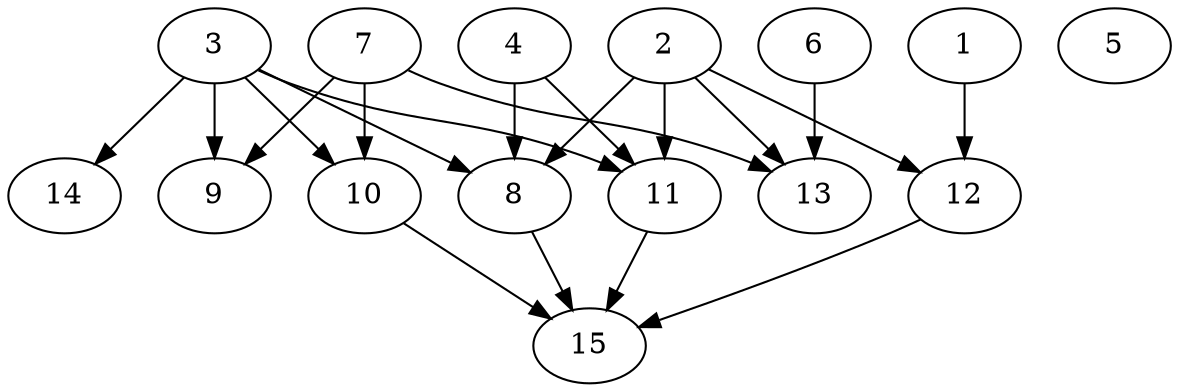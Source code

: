 // DAG automatically generated by daggen at Thu Oct  3 13:59:26 2019
// ./daggen --dot -n 15 --ccr 0.4 --fat 0.7 --regular 0.7 --density 0.6 --mindata 5242880 --maxdata 52428800 
digraph G {
  1 [size="117030400", alpha="0.17", expect_size="46812160"] 
  1 -> 12 [size ="46812160"]
  2 [size="92254720", alpha="0.02", expect_size="36901888"] 
  2 -> 8 [size ="36901888"]
  2 -> 11 [size ="36901888"]
  2 -> 12 [size ="36901888"]
  2 -> 13 [size ="36901888"]
  3 [size="45427200", alpha="0.18", expect_size="18170880"] 
  3 -> 8 [size ="18170880"]
  3 -> 9 [size ="18170880"]
  3 -> 10 [size ="18170880"]
  3 -> 11 [size ="18170880"]
  3 -> 14 [size ="18170880"]
  4 [size="21657600", alpha="0.19", expect_size="8663040"] 
  4 -> 8 [size ="8663040"]
  4 -> 11 [size ="8663040"]
  5 [size="14650880", alpha="0.02", expect_size="5860352"] 
  6 [size="28234240", alpha="0.04", expect_size="11293696"] 
  6 -> 13 [size ="11293696"]
  7 [size="35717120", alpha="0.08", expect_size="14286848"] 
  7 -> 9 [size ="14286848"]
  7 -> 10 [size ="14286848"]
  7 -> 13 [size ="14286848"]
  8 [size="89664000", alpha="0.18", expect_size="35865600"] 
  8 -> 15 [size ="35865600"]
  9 [size="92730880", alpha="0.09", expect_size="37092352"] 
  10 [size="36129280", alpha="0.09", expect_size="14451712"] 
  10 -> 15 [size ="14451712"]
  11 [size="22520320", alpha="0.15", expect_size="9008128"] 
  11 -> 15 [size ="9008128"]
  12 [size="120709120", alpha="0.09", expect_size="48283648"] 
  12 -> 15 [size ="48283648"]
  13 [size="13678080", alpha="0.13", expect_size="5471232"] 
  14 [size="121694720", alpha="0.00", expect_size="48677888"] 
  15 [size="118282240", alpha="0.13", expect_size="47312896"] 
}
